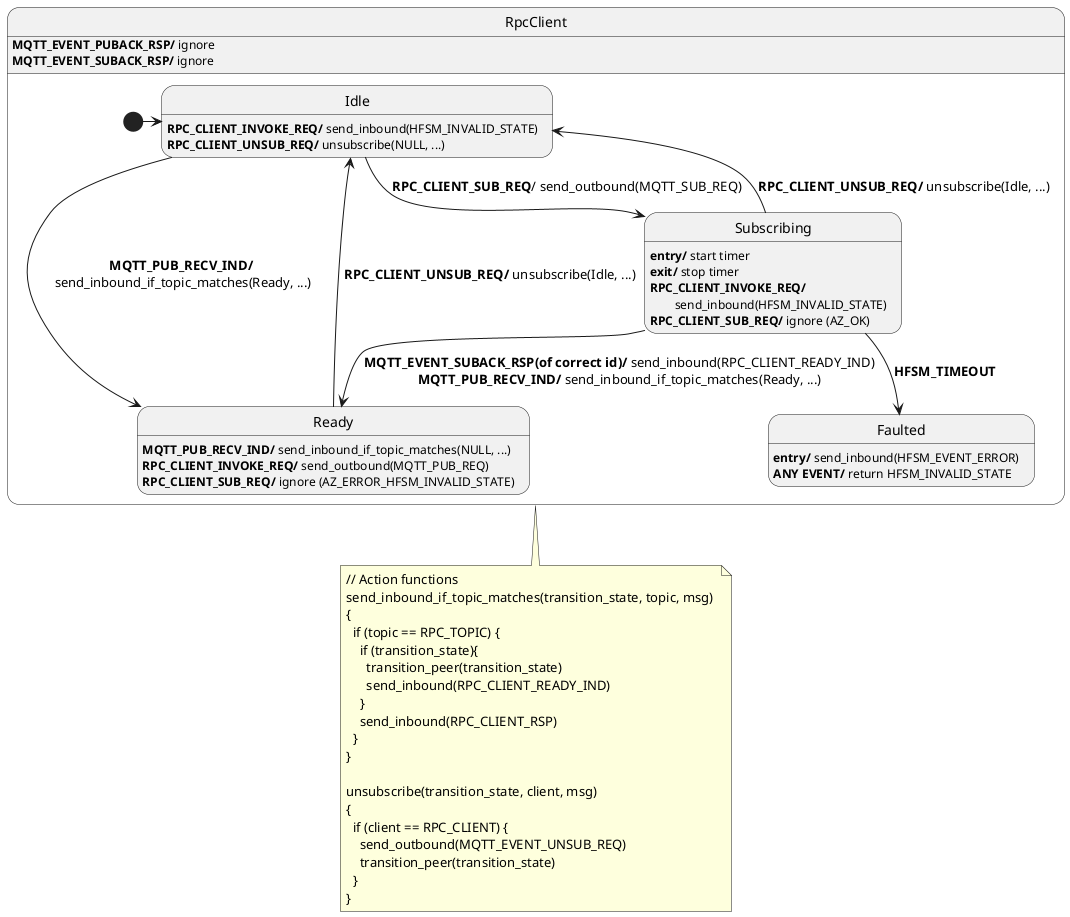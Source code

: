 @startuml
' ignore these as handled outside of this diagram: MQTT_EVENT_CONNECT_REQ, MQTT_EVENT_CONNECT_RSP, MQTT_EVENT_DISCONNECT_REQ, MQTT_EVENT_DISCONNECT_RSP
' Assumptions:
' 0. Unknown events are forwarded (in their original direction, either inbound or outbound).
' 1. If RPC_CLIENT_READY_IND hasn't already been sent, RPC_CLIENT_SUB_REQ is guaranteed to respond with either RPC_CLIENT_READY_IND, or HFSM_EVENT_ERROR if the subscribe request timed out.
' 2. RPC_CLIENT_READY_IND will not be sent more than once unless the client unsubscribes or gets disconnected
' 3. RPC_CLIENT_INVOKE_REQ is guaranteed to respond with MQTT_EVENT_PUBACK_RSP if the API call succeeds (?)
' 4. send_inbound, send_outbound are used to send information to the app and network respectively.

state RpcClient {
  state Idle
  Idle : <b>RPC_CLIENT_INVOKE_REQ/</b> send_inbound(HFSM_INVALID_STATE)
  Idle : <b>RPC_CLIENT_UNSUB_REQ/</b> unsubscribe(NULL, ...)

  state Faulted
  Faulted : <b>entry/</b> send_inbound(HFSM_EVENT_ERROR)
  Faulted : <b>ANY EVENT/</b> return HFSM_INVALID_STATE
    
  state Subscribing
  Subscribing : <b>entry/</b> start timer
  Subscribing : <b>exit/</b> stop timer
  Subscribing : <b>RPC_CLIENT_INVOKE_REQ/</b>\n\tsend_inbound(HFSM_INVALID_STATE)
  Subscribing : <b>RPC_CLIENT_SUB_REQ/</b> ignore (AZ_OK) 
  
  state Ready
  Ready : <b>MQTT_PUB_RECV_IND/</b> send_inbound_if_topic_matches(NULL, ...)
  Ready : <b>RPC_CLIENT_INVOKE_REQ/</b> send_outbound(MQTT_PUB_REQ)
  Ready : <b>RPC_CLIENT_SUB_REQ/</b> ignore (AZ_ERROR_HFSM_INVALID_STATE)

  [*] -> Idle
  Idle --> Subscribing : <b>RPC_CLIENT_SUB_REQ</b>/ send_outbound(MQTT_SUB_REQ)
  Idle -> Ready : <b>MQTT_PUB_RECV_IND/</b>\n send_inbound_if_topic_matches(Ready, ...)
  Subscribing --> Faulted : <b>HFSM_TIMEOUT</b>
  Subscribing --> Ready : <b>MQTT_EVENT_SUBACK_RSP(of correct id)/</b> send_inbound(RPC_CLIENT_READY_IND)\n<b>MQTT_PUB_RECV_IND/</b> send_inbound_if_topic_matches(Ready, ...)
  Ready --> Idle : <b>RPC_CLIENT_UNSUB_REQ/</b> unsubscribe(Idle, ...)
  Subscribing --> Idle : <b>RPC_CLIENT_UNSUB_REQ/</b> unsubscribe(Idle, ...)

}
RpcClient : <b>MQTT_EVENT_PUBACK_RSP/</b> ignore
RpcClient : <b>MQTT_EVENT_SUBACK_RSP/</b> ignore
note bottom of RpcClient
  // Action functions
  send_inbound_if_topic_matches(transition_state, topic, msg) 
  {
    if (topic == RPC_TOPIC) {
      if (transition_state){
        transition_peer(transition_state)
        send_inbound(RPC_CLIENT_READY_IND)
      }
      send_inbound(RPC_CLIENT_RSP)
    }
  }

  unsubscribe(transition_state, client, msg) 
  {
    if (client == RPC_CLIENT) {
      send_outbound(MQTT_EVENT_UNSUB_REQ)
      transition_peer(transition_state)
    }
  }
end note
@enduml
